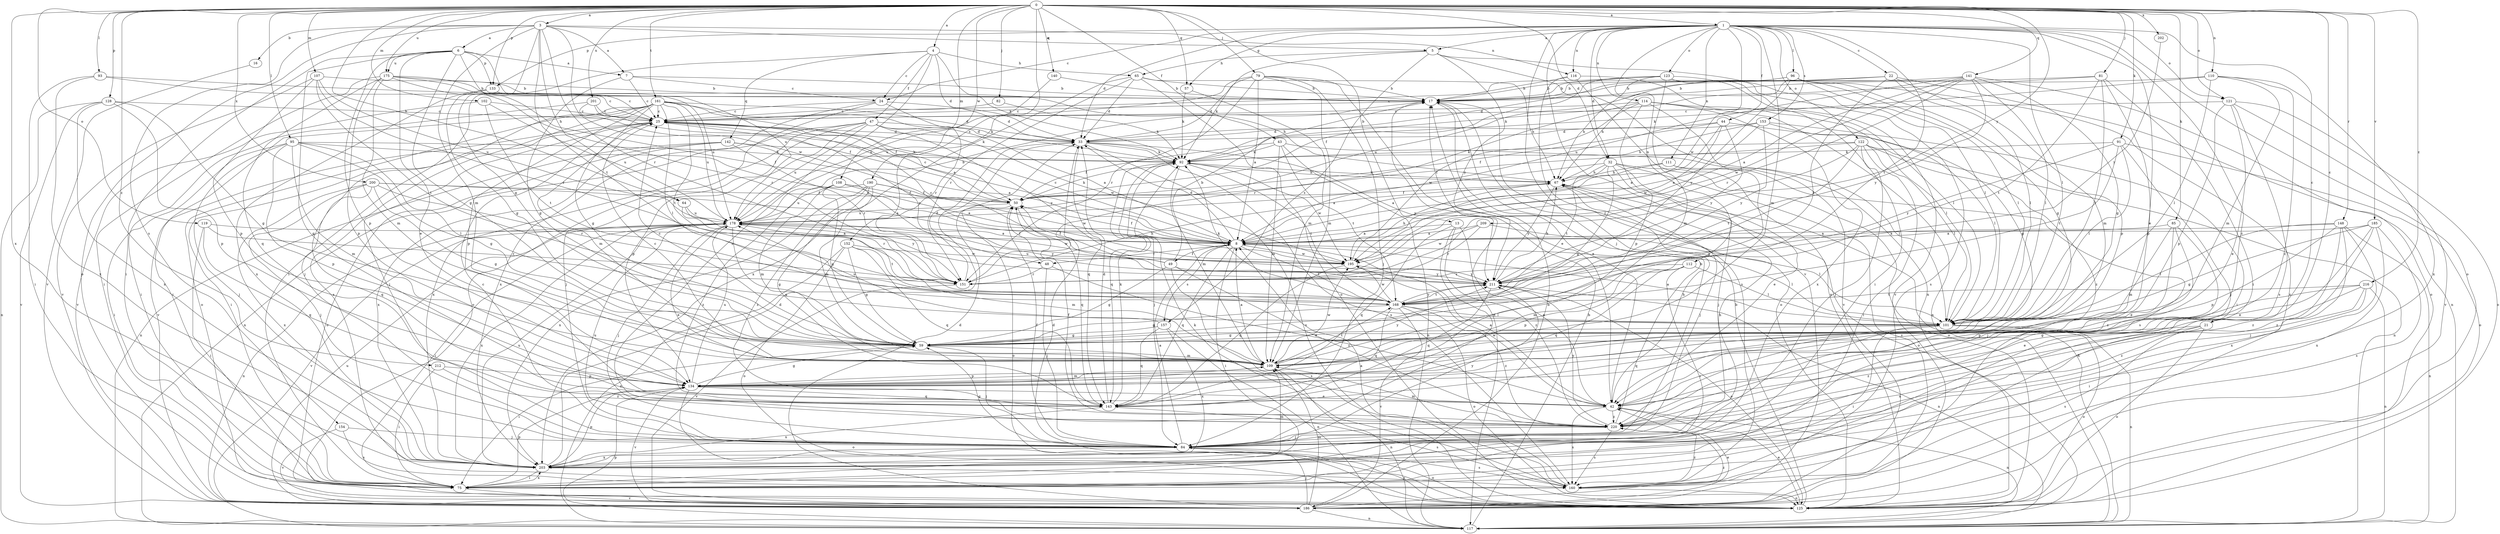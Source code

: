 strict digraph  {
0;
1;
3;
4;
5;
6;
7;
8;
13;
16;
17;
21;
22;
24;
25;
32;
33;
42;
43;
44;
47;
48;
49;
50;
57;
59;
64;
65;
67;
75;
79;
81;
82;
84;
85;
91;
92;
93;
95;
96;
101;
102;
107;
108;
109;
110;
111;
112;
114;
116;
117;
119;
121;
122;
123;
125;
128;
133;
134;
140;
141;
142;
143;
148;
151;
152;
153;
154;
157;
160;
161;
168;
175;
178;
185;
186;
190;
195;
200;
201;
202;
203;
209;
211;
212;
216;
220;
0 -> 1  [label=a];
0 -> 3  [label=a];
0 -> 4  [label=a];
0 -> 13  [label=b];
0 -> 21  [label=c];
0 -> 32  [label=d];
0 -> 43  [label=f];
0 -> 57  [label=g];
0 -> 64  [label=h];
0 -> 79  [label=j];
0 -> 81  [label=j];
0 -> 82  [label=j];
0 -> 85  [label=k];
0 -> 91  [label=k];
0 -> 93  [label=l];
0 -> 95  [label=l];
0 -> 102  [label=m];
0 -> 107  [label=m];
0 -> 108  [label=m];
0 -> 110  [label=n];
0 -> 119  [label=o];
0 -> 121  [label=o];
0 -> 128  [label=p];
0 -> 133  [label=p];
0 -> 140  [label=q];
0 -> 141  [label=q];
0 -> 148  [label=r];
0 -> 152  [label=s];
0 -> 161  [label=t];
0 -> 175  [label=u];
0 -> 185  [label=v];
0 -> 190  [label=w];
0 -> 200  [label=x];
0 -> 201  [label=x];
0 -> 202  [label=x];
0 -> 203  [label=x];
0 -> 209  [label=y];
0 -> 212  [label=z];
0 -> 216  [label=z];
1 -> 5  [label=a];
1 -> 21  [label=c];
1 -> 22  [label=c];
1 -> 24  [label=c];
1 -> 32  [label=d];
1 -> 33  [label=d];
1 -> 42  [label=e];
1 -> 44  [label=f];
1 -> 57  [label=g];
1 -> 84  [label=j];
1 -> 96  [label=l];
1 -> 101  [label=l];
1 -> 109  [label=m];
1 -> 111  [label=n];
1 -> 112  [label=n];
1 -> 114  [label=n];
1 -> 116  [label=n];
1 -> 121  [label=o];
1 -> 122  [label=o];
1 -> 123  [label=o];
1 -> 125  [label=o];
1 -> 133  [label=p];
1 -> 153  [label=s];
1 -> 168  [label=t];
1 -> 186  [label=v];
1 -> 195  [label=w];
1 -> 220  [label=z];
3 -> 5  [label=a];
3 -> 6  [label=a];
3 -> 7  [label=a];
3 -> 16  [label=b];
3 -> 59  [label=g];
3 -> 64  [label=h];
3 -> 109  [label=m];
3 -> 116  [label=n];
3 -> 125  [label=o];
3 -> 151  [label=r];
3 -> 154  [label=s];
3 -> 168  [label=t];
3 -> 195  [label=w];
4 -> 24  [label=c];
4 -> 33  [label=d];
4 -> 47  [label=f];
4 -> 65  [label=h];
4 -> 75  [label=i];
4 -> 92  [label=k];
4 -> 142  [label=q];
4 -> 220  [label=z];
5 -> 65  [label=h];
5 -> 92  [label=k];
5 -> 101  [label=l];
5 -> 117  [label=n];
5 -> 157  [label=s];
5 -> 211  [label=y];
6 -> 7  [label=a];
6 -> 42  [label=e];
6 -> 48  [label=f];
6 -> 59  [label=g];
6 -> 75  [label=i];
6 -> 133  [label=p];
6 -> 134  [label=p];
6 -> 143  [label=q];
6 -> 175  [label=u];
6 -> 178  [label=u];
7 -> 17  [label=b];
7 -> 24  [label=c];
7 -> 25  [label=c];
7 -> 59  [label=g];
8 -> 25  [label=c];
8 -> 33  [label=d];
8 -> 48  [label=f];
8 -> 49  [label=f];
8 -> 50  [label=f];
8 -> 75  [label=i];
8 -> 101  [label=l];
8 -> 143  [label=q];
8 -> 157  [label=s];
8 -> 168  [label=t];
8 -> 195  [label=w];
13 -> 8  [label=a];
13 -> 42  [label=e];
13 -> 84  [label=j];
13 -> 143  [label=q];
13 -> 220  [label=z];
16 -> 186  [label=v];
17 -> 25  [label=c];
17 -> 42  [label=e];
17 -> 117  [label=n];
17 -> 125  [label=o];
21 -> 59  [label=g];
21 -> 125  [label=o];
21 -> 160  [label=s];
21 -> 203  [label=x];
21 -> 220  [label=z];
22 -> 17  [label=b];
22 -> 101  [label=l];
22 -> 109  [label=m];
22 -> 117  [label=n];
22 -> 168  [label=t];
22 -> 178  [label=u];
24 -> 25  [label=c];
24 -> 33  [label=d];
24 -> 125  [label=o];
24 -> 151  [label=r];
24 -> 203  [label=x];
25 -> 33  [label=d];
25 -> 75  [label=i];
25 -> 84  [label=j];
25 -> 92  [label=k];
25 -> 109  [label=m];
25 -> 186  [label=v];
25 -> 211  [label=y];
32 -> 8  [label=a];
32 -> 42  [label=e];
32 -> 59  [label=g];
32 -> 67  [label=h];
32 -> 84  [label=j];
32 -> 125  [label=o];
32 -> 168  [label=t];
32 -> 186  [label=v];
33 -> 92  [label=k];
33 -> 125  [label=o];
33 -> 143  [label=q];
33 -> 160  [label=s];
33 -> 211  [label=y];
42 -> 8  [label=a];
42 -> 67  [label=h];
42 -> 117  [label=n];
42 -> 160  [label=s];
42 -> 195  [label=w];
42 -> 220  [label=z];
43 -> 50  [label=f];
43 -> 92  [label=k];
43 -> 101  [label=l];
43 -> 109  [label=m];
43 -> 117  [label=n];
43 -> 168  [label=t];
44 -> 8  [label=a];
44 -> 33  [label=d];
44 -> 50  [label=f];
44 -> 59  [label=g];
44 -> 195  [label=w];
44 -> 211  [label=y];
47 -> 8  [label=a];
47 -> 33  [label=d];
47 -> 84  [label=j];
47 -> 117  [label=n];
47 -> 134  [label=p];
47 -> 178  [label=u];
47 -> 195  [label=w];
47 -> 203  [label=x];
47 -> 211  [label=y];
48 -> 42  [label=e];
48 -> 50  [label=f];
48 -> 84  [label=j];
48 -> 151  [label=r];
49 -> 17  [label=b];
49 -> 25  [label=c];
49 -> 50  [label=f];
49 -> 59  [label=g];
49 -> 160  [label=s];
49 -> 211  [label=y];
49 -> 220  [label=z];
50 -> 25  [label=c];
50 -> 92  [label=k];
50 -> 125  [label=o];
50 -> 143  [label=q];
50 -> 178  [label=u];
57 -> 92  [label=k];
57 -> 109  [label=m];
59 -> 25  [label=c];
59 -> 75  [label=i];
59 -> 84  [label=j];
59 -> 109  [label=m];
64 -> 151  [label=r];
64 -> 178  [label=u];
64 -> 211  [label=y];
65 -> 17  [label=b];
65 -> 33  [label=d];
65 -> 67  [label=h];
65 -> 125  [label=o];
65 -> 151  [label=r];
65 -> 203  [label=x];
67 -> 50  [label=f];
67 -> 84  [label=j];
67 -> 92  [label=k];
67 -> 125  [label=o];
67 -> 211  [label=y];
75 -> 134  [label=p];
75 -> 186  [label=v];
75 -> 203  [label=x];
79 -> 8  [label=a];
79 -> 17  [label=b];
79 -> 33  [label=d];
79 -> 42  [label=e];
79 -> 84  [label=j];
79 -> 109  [label=m];
79 -> 151  [label=r];
79 -> 178  [label=u];
81 -> 17  [label=b];
81 -> 75  [label=i];
81 -> 92  [label=k];
81 -> 101  [label=l];
81 -> 134  [label=p];
81 -> 168  [label=t];
82 -> 25  [label=c];
82 -> 92  [label=k];
84 -> 8  [label=a];
84 -> 25  [label=c];
84 -> 50  [label=f];
84 -> 59  [label=g];
84 -> 67  [label=h];
84 -> 125  [label=o];
84 -> 160  [label=s];
84 -> 178  [label=u];
84 -> 203  [label=x];
84 -> 211  [label=y];
85 -> 8  [label=a];
85 -> 42  [label=e];
85 -> 84  [label=j];
85 -> 109  [label=m];
85 -> 220  [label=z];
91 -> 84  [label=j];
91 -> 92  [label=k];
91 -> 101  [label=l];
91 -> 125  [label=o];
91 -> 168  [label=t];
91 -> 211  [label=y];
92 -> 67  [label=h];
92 -> 84  [label=j];
92 -> 109  [label=m];
92 -> 143  [label=q];
92 -> 168  [label=t];
92 -> 195  [label=w];
93 -> 17  [label=b];
93 -> 67  [label=h];
93 -> 75  [label=i];
93 -> 203  [label=x];
95 -> 8  [label=a];
95 -> 59  [label=g];
95 -> 75  [label=i];
95 -> 84  [label=j];
95 -> 92  [label=k];
95 -> 101  [label=l];
95 -> 109  [label=m];
95 -> 134  [label=p];
96 -> 17  [label=b];
96 -> 33  [label=d];
96 -> 59  [label=g];
96 -> 67  [label=h];
96 -> 101  [label=l];
96 -> 134  [label=p];
96 -> 186  [label=v];
96 -> 211  [label=y];
101 -> 8  [label=a];
101 -> 59  [label=g];
101 -> 75  [label=i];
101 -> 117  [label=n];
101 -> 125  [label=o];
101 -> 143  [label=q];
102 -> 25  [label=c];
102 -> 168  [label=t];
102 -> 178  [label=u];
102 -> 186  [label=v];
107 -> 17  [label=b];
107 -> 134  [label=p];
107 -> 151  [label=r];
107 -> 168  [label=t];
107 -> 178  [label=u];
107 -> 186  [label=v];
108 -> 8  [label=a];
108 -> 50  [label=f];
108 -> 59  [label=g];
108 -> 109  [label=m];
108 -> 220  [label=z];
109 -> 8  [label=a];
109 -> 25  [label=c];
109 -> 117  [label=n];
109 -> 134  [label=p];
109 -> 168  [label=t];
109 -> 195  [label=w];
109 -> 211  [label=y];
110 -> 17  [label=b];
110 -> 92  [label=k];
110 -> 101  [label=l];
110 -> 109  [label=m];
110 -> 203  [label=x];
110 -> 220  [label=z];
111 -> 8  [label=a];
111 -> 59  [label=g];
111 -> 67  [label=h];
111 -> 160  [label=s];
112 -> 75  [label=i];
112 -> 101  [label=l];
112 -> 109  [label=m];
112 -> 134  [label=p];
112 -> 143  [label=q];
112 -> 151  [label=r];
114 -> 25  [label=c];
114 -> 101  [label=l];
114 -> 117  [label=n];
114 -> 134  [label=p];
114 -> 151  [label=r];
114 -> 186  [label=v];
114 -> 195  [label=w];
114 -> 203  [label=x];
116 -> 17  [label=b];
116 -> 101  [label=l];
116 -> 125  [label=o];
116 -> 160  [label=s];
117 -> 17  [label=b];
117 -> 67  [label=h];
117 -> 134  [label=p];
119 -> 8  [label=a];
119 -> 75  [label=i];
119 -> 143  [label=q];
119 -> 151  [label=r];
121 -> 25  [label=c];
121 -> 42  [label=e];
121 -> 125  [label=o];
121 -> 134  [label=p];
121 -> 160  [label=s];
121 -> 186  [label=v];
122 -> 50  [label=f];
122 -> 75  [label=i];
122 -> 84  [label=j];
122 -> 92  [label=k];
122 -> 101  [label=l];
122 -> 117  [label=n];
122 -> 151  [label=r];
122 -> 168  [label=t];
122 -> 220  [label=z];
123 -> 17  [label=b];
123 -> 25  [label=c];
123 -> 50  [label=f];
123 -> 67  [label=h];
123 -> 75  [label=i];
123 -> 109  [label=m];
123 -> 160  [label=s];
123 -> 186  [label=v];
125 -> 17  [label=b];
125 -> 33  [label=d];
125 -> 42  [label=e];
128 -> 25  [label=c];
128 -> 59  [label=g];
128 -> 117  [label=n];
128 -> 134  [label=p];
128 -> 186  [label=v];
128 -> 203  [label=x];
133 -> 25  [label=c];
133 -> 59  [label=g];
133 -> 203  [label=x];
134 -> 42  [label=e];
134 -> 59  [label=g];
134 -> 109  [label=m];
134 -> 125  [label=o];
134 -> 143  [label=q];
134 -> 178  [label=u];
134 -> 186  [label=v];
140 -> 17  [label=b];
140 -> 178  [label=u];
141 -> 8  [label=a];
141 -> 17  [label=b];
141 -> 59  [label=g];
141 -> 101  [label=l];
141 -> 125  [label=o];
141 -> 151  [label=r];
141 -> 178  [label=u];
141 -> 195  [label=w];
141 -> 211  [label=y];
142 -> 8  [label=a];
142 -> 92  [label=k];
142 -> 117  [label=n];
142 -> 125  [label=o];
142 -> 151  [label=r];
142 -> 203  [label=x];
143 -> 33  [label=d];
143 -> 92  [label=k];
143 -> 160  [label=s];
143 -> 203  [label=x];
148 -> 8  [label=a];
148 -> 84  [label=j];
148 -> 101  [label=l];
148 -> 117  [label=n];
148 -> 134  [label=p];
148 -> 203  [label=x];
148 -> 220  [label=z];
151 -> 33  [label=d];
151 -> 67  [label=h];
151 -> 186  [label=v];
152 -> 59  [label=g];
152 -> 109  [label=m];
152 -> 117  [label=n];
152 -> 125  [label=o];
152 -> 143  [label=q];
152 -> 195  [label=w];
153 -> 8  [label=a];
153 -> 33  [label=d];
153 -> 67  [label=h];
153 -> 75  [label=i];
153 -> 101  [label=l];
153 -> 211  [label=y];
154 -> 84  [label=j];
154 -> 160  [label=s];
154 -> 186  [label=v];
157 -> 59  [label=g];
157 -> 117  [label=n];
157 -> 143  [label=q];
157 -> 178  [label=u];
157 -> 203  [label=x];
160 -> 8  [label=a];
160 -> 92  [label=k];
160 -> 125  [label=o];
160 -> 220  [label=z];
161 -> 25  [label=c];
161 -> 33  [label=d];
161 -> 50  [label=f];
161 -> 59  [label=g];
161 -> 75  [label=i];
161 -> 84  [label=j];
161 -> 92  [label=k];
161 -> 101  [label=l];
161 -> 125  [label=o];
161 -> 134  [label=p];
161 -> 160  [label=s];
161 -> 168  [label=t];
161 -> 178  [label=u];
168 -> 59  [label=g];
168 -> 92  [label=k];
168 -> 101  [label=l];
168 -> 125  [label=o];
168 -> 143  [label=q];
168 -> 186  [label=v];
168 -> 195  [label=w];
168 -> 211  [label=y];
168 -> 220  [label=z];
175 -> 17  [label=b];
175 -> 25  [label=c];
175 -> 75  [label=i];
175 -> 109  [label=m];
175 -> 134  [label=p];
175 -> 143  [label=q];
175 -> 151  [label=r];
175 -> 178  [label=u];
178 -> 8  [label=a];
178 -> 17  [label=b];
178 -> 42  [label=e];
178 -> 59  [label=g];
178 -> 75  [label=i];
178 -> 84  [label=j];
178 -> 117  [label=n];
178 -> 168  [label=t];
178 -> 186  [label=v];
178 -> 195  [label=w];
178 -> 203  [label=x];
178 -> 211  [label=y];
185 -> 8  [label=a];
185 -> 42  [label=e];
185 -> 59  [label=g];
185 -> 160  [label=s];
185 -> 203  [label=x];
185 -> 220  [label=z];
186 -> 17  [label=b];
186 -> 33  [label=d];
186 -> 42  [label=e];
186 -> 84  [label=j];
186 -> 109  [label=m];
186 -> 117  [label=n];
186 -> 178  [label=u];
186 -> 220  [label=z];
190 -> 50  [label=f];
190 -> 109  [label=m];
190 -> 143  [label=q];
190 -> 178  [label=u];
190 -> 195  [label=w];
190 -> 203  [label=x];
190 -> 220  [label=z];
195 -> 67  [label=h];
195 -> 143  [label=q];
195 -> 211  [label=y];
200 -> 8  [label=a];
200 -> 50  [label=f];
200 -> 59  [label=g];
200 -> 84  [label=j];
200 -> 143  [label=q];
200 -> 151  [label=r];
200 -> 203  [label=x];
201 -> 8  [label=a];
201 -> 25  [label=c];
201 -> 50  [label=f];
201 -> 75  [label=i];
202 -> 211  [label=y];
203 -> 33  [label=d];
203 -> 75  [label=i];
203 -> 109  [label=m];
203 -> 134  [label=p];
203 -> 160  [label=s];
203 -> 178  [label=u];
209 -> 8  [label=a];
209 -> 101  [label=l];
209 -> 151  [label=r];
209 -> 195  [label=w];
211 -> 67  [label=h];
211 -> 117  [label=n];
211 -> 125  [label=o];
211 -> 143  [label=q];
211 -> 168  [label=t];
211 -> 178  [label=u];
212 -> 75  [label=i];
212 -> 134  [label=p];
212 -> 220  [label=z];
216 -> 42  [label=e];
216 -> 75  [label=i];
216 -> 117  [label=n];
216 -> 134  [label=p];
216 -> 168  [label=t];
216 -> 220  [label=z];
220 -> 17  [label=b];
220 -> 50  [label=f];
220 -> 84  [label=j];
220 -> 109  [label=m];
220 -> 160  [label=s];
220 -> 211  [label=y];
}
